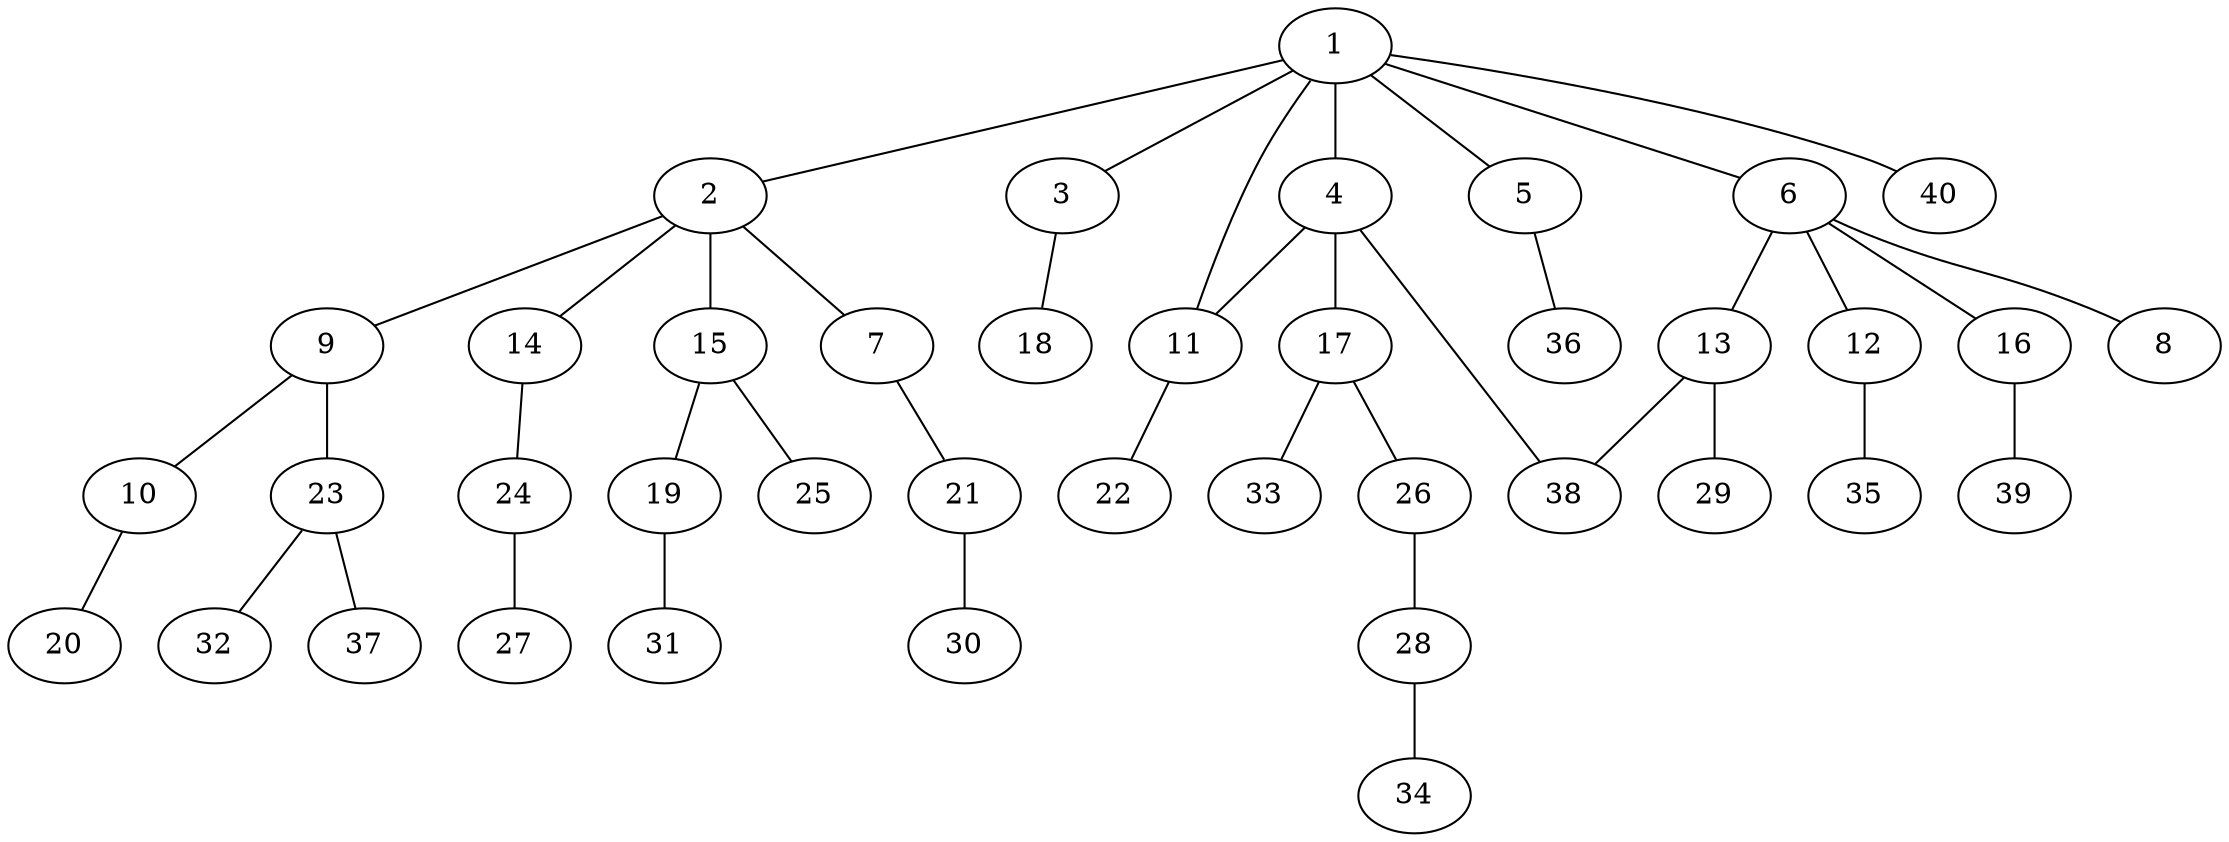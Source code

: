 graph graphname {1--2
1--3
1--4
1--5
1--6
1--11
1--40
2--7
2--9
2--14
2--15
3--18
4--11
4--17
4--38
5--36
6--8
6--12
6--13
6--16
7--21
9--10
9--23
10--20
11--22
12--35
13--29
13--38
14--24
15--19
15--25
16--39
17--26
17--33
19--31
21--30
23--32
23--37
24--27
26--28
28--34
}